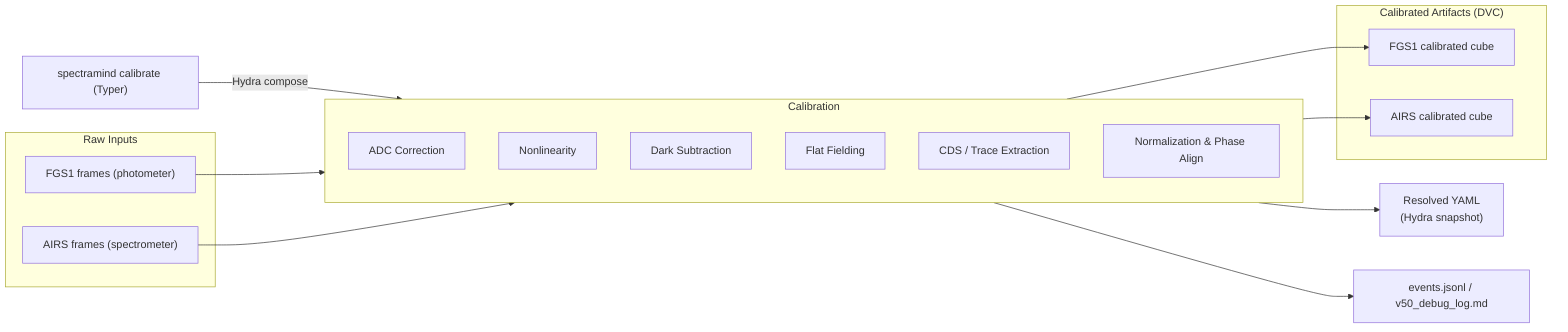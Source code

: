 %% SpectraMind V50 — Calibration Subsystem
%% Ref: CLI-first + Hydra-safe pipeline:contentReference[oaicite:0]{index=0}:contentReference[oaicite:1]{index=1}

flowchart LR
  subgraph IN["Raw Inputs"]
    FGS1["FGS1 frames (photometer)"]
    AIRS["AIRS frames (spectrometer)"]
  end

  subgraph CAL["Calibration"]
    C1["ADC Correction"]
    C2["Nonlinearity"]
    C3["Dark Subtraction"]
    C4["Flat Fielding"]
    C5["CDS / Trace Extraction"]
    C6["Normalization & Phase Align"]
  end

  subgraph OUT["Calibrated Artifacts (DVC)"]
    O1["FGS1 calibrated cube"]
    O2["AIRS calibrated cube"]
  end

  %% Orchestration & Records
  CLI["spectramind calibrate (Typer)"] -->|Hydra compose| CAL
  S1["Resolved YAML<br/>(Hydra snapshot)"]
  L1["events.jsonl / v50_debug_log.md"]

  FGS1 --> CAL
  AIRS --> CAL
  CAL --> O1
  CAL --> O2
  CAL --> L1
  CAL --> S1